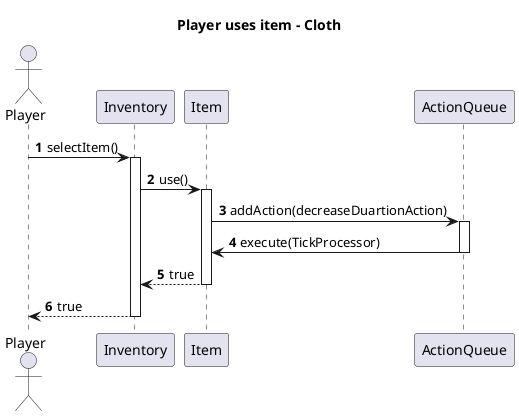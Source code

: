 @startuml
'https://plantuml.com/sequence-diagram

title Player uses item - Cloth
autonumber

Actor Player as p
participant Inventory as inv
participant Item as item
participant ActionQueue as aq

p->inv : selectItem()
activate inv

inv->item: use()
activate item

item->aq: addAction(decreaseDuartionAction)
activate aq
aq -> item: execute(TickProcessor)
deactivate aq
return true
return true

@enduml